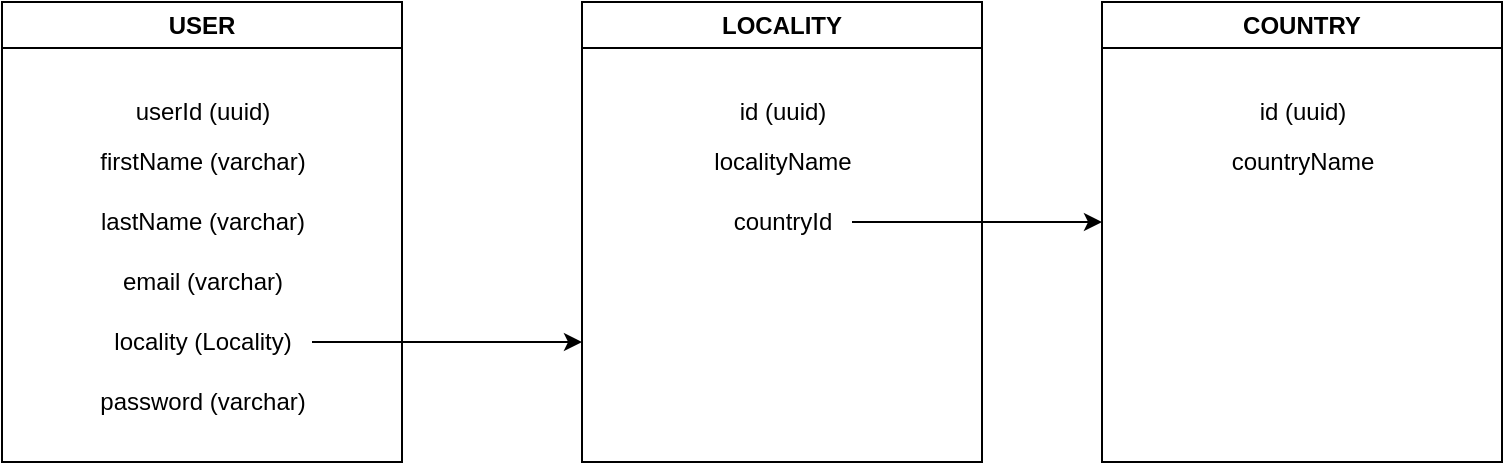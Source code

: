<mxfile>
    <diagram id="L2iWvlBcFiVjpoBjf2YR" name="Page-1">
        <mxGraphModel dx="1963" dy="663" grid="1" gridSize="10" guides="1" tooltips="1" connect="1" arrows="1" fold="1" page="1" pageScale="1" pageWidth="850" pageHeight="1100" math="0" shadow="0">
            <root>
                <mxCell id="0"/>
                <mxCell id="1" parent="0"/>
                <mxCell id="12" value="USER" style="swimlane;whiteSpace=wrap;html=1;" vertex="1" parent="1">
                    <mxGeometry x="40" y="240" width="200" height="230" as="geometry"/>
                </mxCell>
                <mxCell id="14" value="userId (uuid)" style="text;html=1;align=center;verticalAlign=middle;resizable=0;points=[];autosize=1;strokeColor=none;fillColor=none;" vertex="1" parent="12">
                    <mxGeometry x="55" y="40" width="90" height="30" as="geometry"/>
                </mxCell>
                <mxCell id="20" value="password (varchar)" style="text;html=1;align=center;verticalAlign=middle;resizable=0;points=[];autosize=1;strokeColor=none;fillColor=none;" vertex="1" parent="12">
                    <mxGeometry x="35" y="185" width="130" height="30" as="geometry"/>
                </mxCell>
                <mxCell id="15" value="firstName (varchar)" style="text;html=1;align=center;verticalAlign=middle;resizable=0;points=[];autosize=1;strokeColor=none;fillColor=none;" vertex="1" parent="12">
                    <mxGeometry x="35" y="65" width="130" height="30" as="geometry"/>
                </mxCell>
                <mxCell id="21" value="lastName (varchar)" style="text;html=1;align=center;verticalAlign=middle;resizable=0;points=[];autosize=1;strokeColor=none;fillColor=none;" vertex="1" parent="12">
                    <mxGeometry x="35" y="95" width="130" height="30" as="geometry"/>
                </mxCell>
                <mxCell id="18" value="email (varchar)" style="text;html=1;align=center;verticalAlign=middle;resizable=0;points=[];autosize=1;strokeColor=none;fillColor=none;" vertex="1" parent="12">
                    <mxGeometry x="50" y="125" width="100" height="30" as="geometry"/>
                </mxCell>
                <mxCell id="19" value="locality (Locality)" style="text;html=1;align=center;verticalAlign=middle;resizable=0;points=[];autosize=1;strokeColor=none;fillColor=none;" vertex="1" parent="12">
                    <mxGeometry x="45" y="155" width="110" height="30" as="geometry"/>
                </mxCell>
                <mxCell id="22" value="LOCALITY" style="swimlane;whiteSpace=wrap;html=1;" vertex="1" parent="1">
                    <mxGeometry x="330" y="240" width="200" height="230" as="geometry"/>
                </mxCell>
                <mxCell id="23" value="id (uuid)" style="text;html=1;align=center;verticalAlign=middle;resizable=0;points=[];autosize=1;strokeColor=none;fillColor=none;" vertex="1" parent="22">
                    <mxGeometry x="65" y="40" width="70" height="30" as="geometry"/>
                </mxCell>
                <mxCell id="25" value="localityName" style="text;html=1;align=center;verticalAlign=middle;resizable=0;points=[];autosize=1;strokeColor=none;fillColor=none;" vertex="1" parent="22">
                    <mxGeometry x="55" y="65" width="90" height="30" as="geometry"/>
                </mxCell>
                <mxCell id="26" value="countryId" style="text;html=1;align=center;verticalAlign=middle;resizable=0;points=[];autosize=1;strokeColor=none;fillColor=none;" vertex="1" parent="22">
                    <mxGeometry x="65" y="95" width="70" height="30" as="geometry"/>
                </mxCell>
                <mxCell id="32" style="edgeStyle=none;html=1;" edge="1" parent="1" source="19">
                    <mxGeometry relative="1" as="geometry">
                        <mxPoint x="330" y="410" as="targetPoint"/>
                    </mxGeometry>
                </mxCell>
                <mxCell id="33" value="COUNTRY" style="swimlane;whiteSpace=wrap;html=1;" vertex="1" parent="1">
                    <mxGeometry x="590" y="240" width="200" height="230" as="geometry"/>
                </mxCell>
                <mxCell id="34" value="id (uuid)" style="text;html=1;align=center;verticalAlign=middle;resizable=0;points=[];autosize=1;strokeColor=none;fillColor=none;" vertex="1" parent="33">
                    <mxGeometry x="65" y="40" width="70" height="30" as="geometry"/>
                </mxCell>
                <mxCell id="35" value="countryName" style="text;html=1;align=center;verticalAlign=middle;resizable=0;points=[];autosize=1;strokeColor=none;fillColor=none;" vertex="1" parent="33">
                    <mxGeometry x="55" y="65" width="90" height="30" as="geometry"/>
                </mxCell>
                <mxCell id="38" style="edgeStyle=none;html=1;" edge="1" parent="1" source="26">
                    <mxGeometry relative="1" as="geometry">
                        <mxPoint x="590" y="350.0" as="targetPoint"/>
                    </mxGeometry>
                </mxCell>
            </root>
        </mxGraphModel>
    </diagram>
</mxfile>